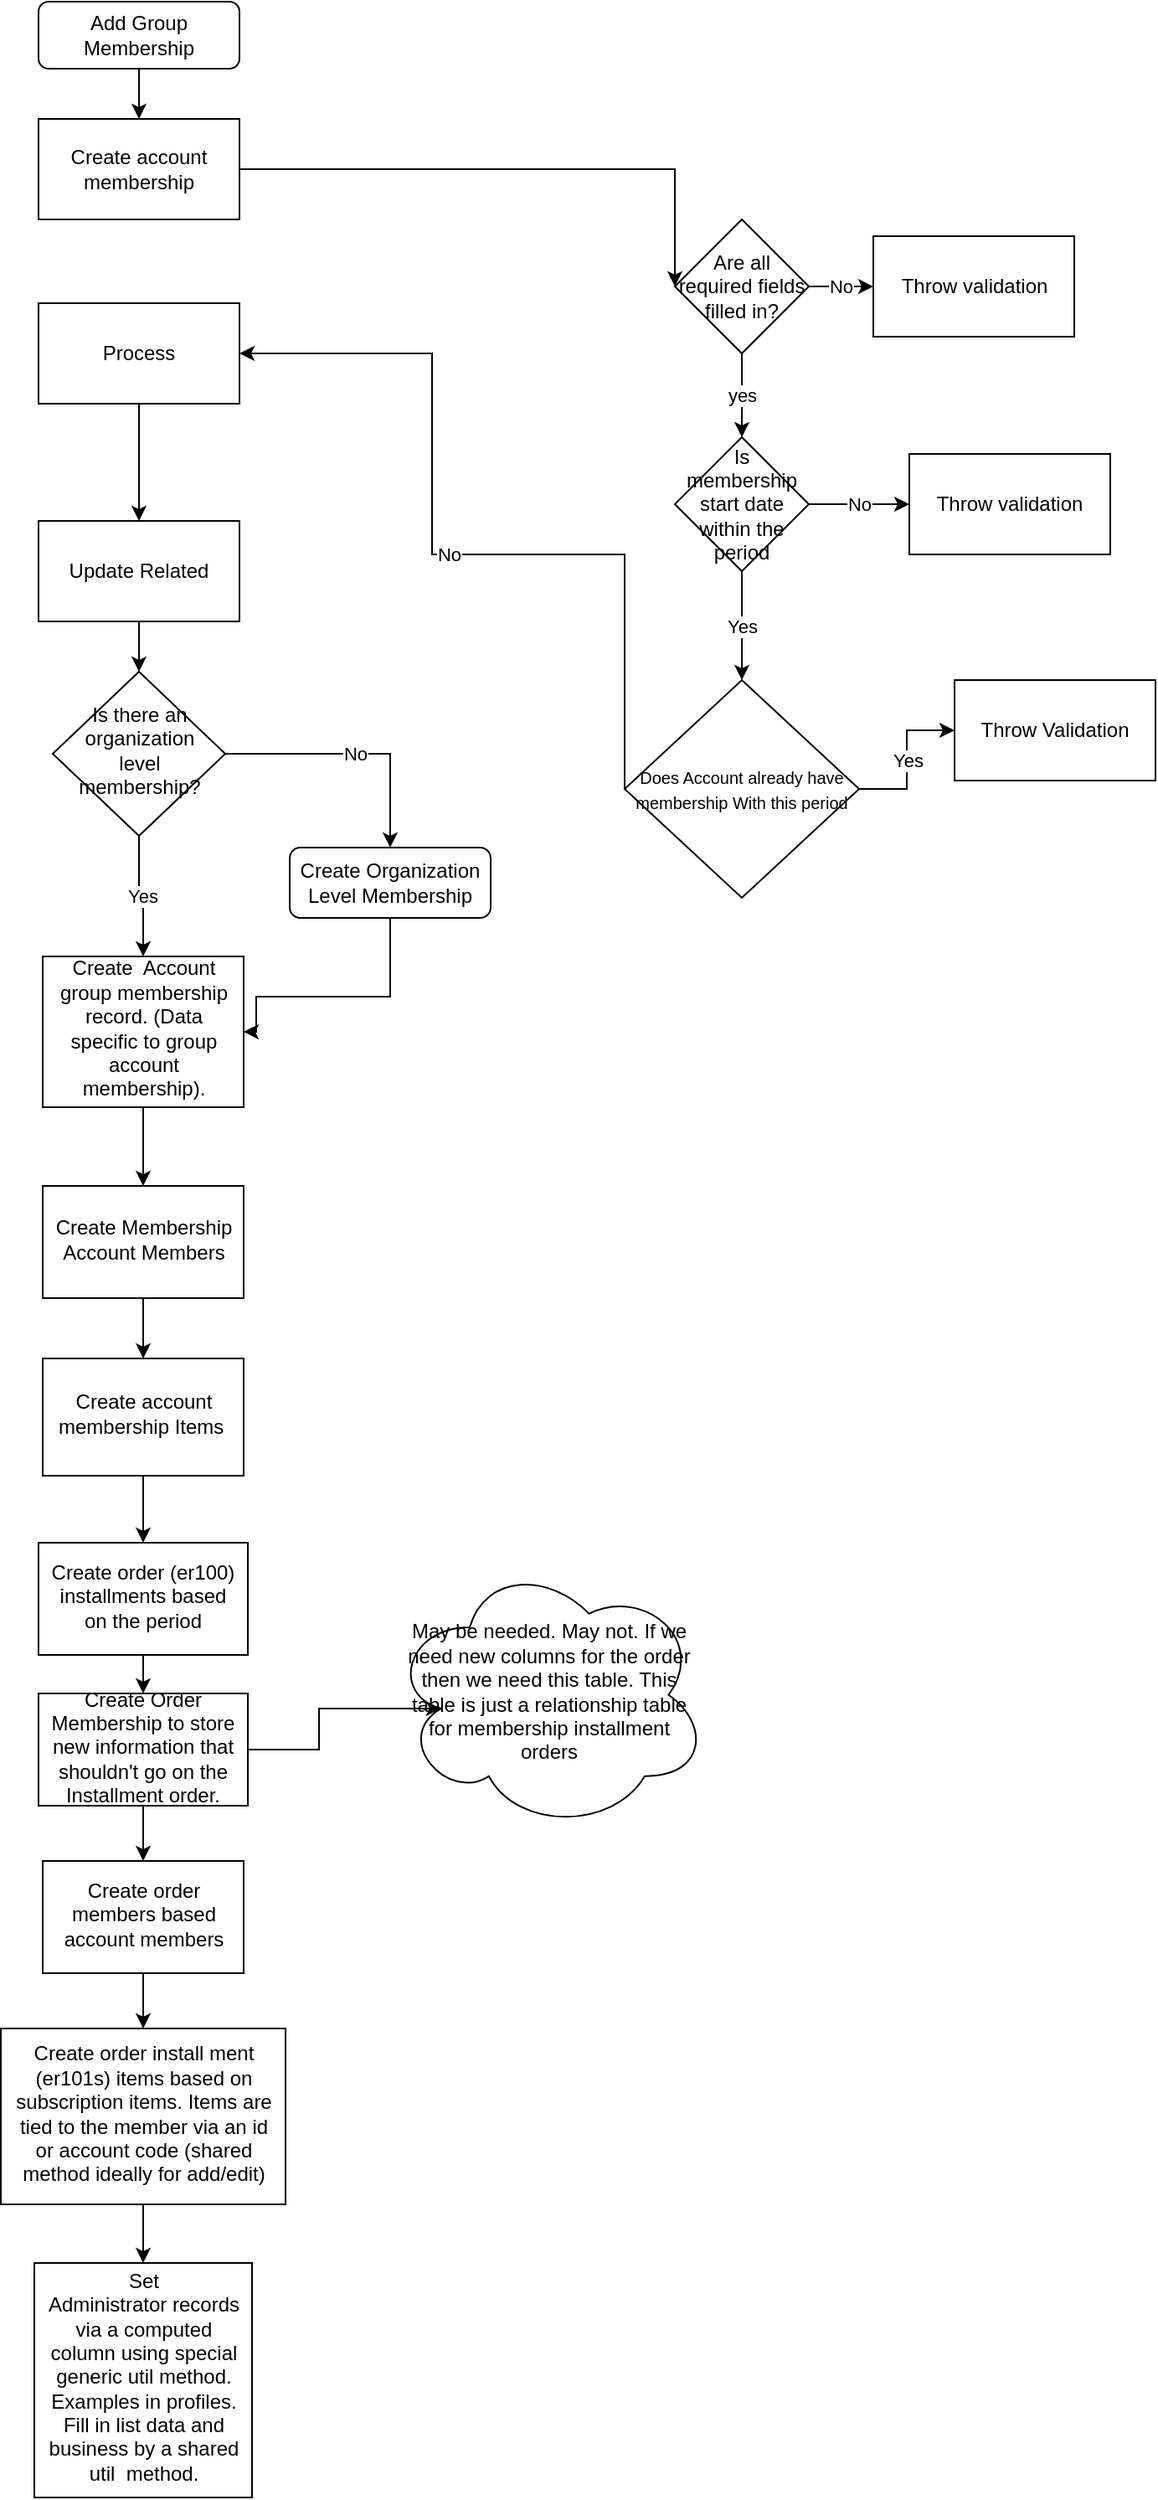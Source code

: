 <mxfile version="13.4.4" type="github">
  <diagram id="92FPEMcWyaeNn1LILrVb" name="Page-1">
    <mxGraphModel dx="1422" dy="762" grid="1" gridSize="10" guides="1" tooltips="1" connect="1" arrows="1" fold="1" page="1" pageScale="1" pageWidth="850" pageHeight="1100" math="0" shadow="0">
      <root>
        <mxCell id="0" />
        <mxCell id="1" parent="0" />
        <mxCell id="OdyiLV4z1GKjxeUZD-Sj-1" value="Add Group Membership" style="rounded=1;whiteSpace=wrap;html=1;fontSize=12;glass=0;strokeWidth=1;shadow=0;" vertex="1" parent="1">
          <mxGeometry x="160" y="80" width="120" height="40" as="geometry" />
        </mxCell>
        <mxCell id="OdyiLV4z1GKjxeUZD-Sj-2" value="" style="edgeStyle=orthogonalEdgeStyle;rounded=0;orthogonalLoop=1;jettySize=auto;html=1;entryX=1;entryY=0.5;entryDx=0;entryDy=0;exitX=0.5;exitY=1;exitDx=0;exitDy=0;" edge="1" parent="1" source="OdyiLV4z1GKjxeUZD-Sj-3" target="OdyiLV4z1GKjxeUZD-Sj-17">
          <mxGeometry relative="1" as="geometry">
            <mxPoint x="370" y="705.5" as="targetPoint" />
            <Array as="points">
              <mxPoint x="370" y="674" />
              <mxPoint x="290" y="674" />
            </Array>
            <mxPoint x="370" y="670" as="sourcePoint" />
          </mxGeometry>
        </mxCell>
        <mxCell id="OdyiLV4z1GKjxeUZD-Sj-3" value="Create Organization Level Membership" style="rounded=1;whiteSpace=wrap;html=1;fontSize=12;glass=0;strokeWidth=1;shadow=0;" vertex="1" parent="1">
          <mxGeometry x="310" y="585" width="120" height="42" as="geometry" />
        </mxCell>
        <mxCell id="OdyiLV4z1GKjxeUZD-Sj-4" value="" style="edgeStyle=orthogonalEdgeStyle;rounded=0;orthogonalLoop=1;jettySize=auto;html=1;entryX=0;entryY=0.5;entryDx=0;entryDy=0;" edge="1" parent="1" source="OdyiLV4z1GKjxeUZD-Sj-14" target="OdyiLV4z1GKjxeUZD-Sj-7">
          <mxGeometry relative="1" as="geometry">
            <mxPoint x="430" y="190" as="targetPoint" />
            <Array as="points">
              <mxPoint x="540" y="180" />
            </Array>
          </mxGeometry>
        </mxCell>
        <mxCell id="OdyiLV4z1GKjxeUZD-Sj-5" value="No" style="edgeStyle=orthogonalEdgeStyle;rounded=0;orthogonalLoop=1;jettySize=auto;html=1;" edge="1" parent="1" source="OdyiLV4z1GKjxeUZD-Sj-7" target="OdyiLV4z1GKjxeUZD-Sj-8">
          <mxGeometry relative="1" as="geometry" />
        </mxCell>
        <mxCell id="OdyiLV4z1GKjxeUZD-Sj-6" value="yes" style="edgeStyle=orthogonalEdgeStyle;rounded=0;orthogonalLoop=1;jettySize=auto;html=1;" edge="1" parent="1" source="OdyiLV4z1GKjxeUZD-Sj-7" target="OdyiLV4z1GKjxeUZD-Sj-29">
          <mxGeometry relative="1" as="geometry" />
        </mxCell>
        <mxCell id="OdyiLV4z1GKjxeUZD-Sj-7" value="Are all required fields filled in?" style="rhombus;whiteSpace=wrap;html=1;rounded=0;" vertex="1" parent="1">
          <mxGeometry x="540" y="210" width="80" height="80" as="geometry" />
        </mxCell>
        <mxCell id="OdyiLV4z1GKjxeUZD-Sj-8" value="Throw validation" style="whiteSpace=wrap;html=1;rounded=0;" vertex="1" parent="1">
          <mxGeometry x="658.5" y="220" width="120" height="60" as="geometry" />
        </mxCell>
        <mxCell id="OdyiLV4z1GKjxeUZD-Sj-9" value="" style="edgeStyle=orthogonalEdgeStyle;rounded=0;orthogonalLoop=1;jettySize=auto;html=1;exitX=0.5;exitY=1;exitDx=0;exitDy=0;" edge="1" parent="1" source="OdyiLV4z1GKjxeUZD-Sj-10" target="OdyiLV4z1GKjxeUZD-Sj-13">
          <mxGeometry relative="1" as="geometry">
            <mxPoint x="220" y="540" as="sourcePoint" />
          </mxGeometry>
        </mxCell>
        <mxCell id="OdyiLV4z1GKjxeUZD-Sj-10" value="Update Related" style="whiteSpace=wrap;html=1;rounded=0;" vertex="1" parent="1">
          <mxGeometry x="160" y="390" width="120" height="60" as="geometry" />
        </mxCell>
        <mxCell id="OdyiLV4z1GKjxeUZD-Sj-11" value="No" style="edgeStyle=orthogonalEdgeStyle;rounded=0;orthogonalLoop=1;jettySize=auto;html=1;entryX=0.5;entryY=0;entryDx=0;entryDy=0;" edge="1" parent="1" source="OdyiLV4z1GKjxeUZD-Sj-13" target="OdyiLV4z1GKjxeUZD-Sj-3">
          <mxGeometry relative="1" as="geometry">
            <mxPoint x="380" y="529" as="targetPoint" />
          </mxGeometry>
        </mxCell>
        <mxCell id="OdyiLV4z1GKjxeUZD-Sj-12" value="Yes" style="edgeStyle=orthogonalEdgeStyle;rounded=0;orthogonalLoop=1;jettySize=auto;html=1;" edge="1" parent="1" source="OdyiLV4z1GKjxeUZD-Sj-13" target="OdyiLV4z1GKjxeUZD-Sj-17">
          <mxGeometry relative="1" as="geometry" />
        </mxCell>
        <mxCell id="OdyiLV4z1GKjxeUZD-Sj-13" value="Is there an organization level membership?" style="rhombus;whiteSpace=wrap;html=1;shadow=0;fontFamily=Helvetica;fontSize=12;align=center;strokeWidth=1;spacing=6;spacingTop=-4;" vertex="1" parent="1">
          <mxGeometry x="168.5" y="480" width="103" height="98" as="geometry" />
        </mxCell>
        <mxCell id="OdyiLV4z1GKjxeUZD-Sj-14" value="Create account membership" style="rounded=0;whiteSpace=wrap;html=1;" vertex="1" parent="1">
          <mxGeometry x="160" y="150" width="120" height="60" as="geometry" />
        </mxCell>
        <mxCell id="OdyiLV4z1GKjxeUZD-Sj-15" value="" style="edgeStyle=orthogonalEdgeStyle;rounded=0;orthogonalLoop=1;jettySize=auto;html=1;" edge="1" parent="1" source="OdyiLV4z1GKjxeUZD-Sj-1" target="OdyiLV4z1GKjxeUZD-Sj-14">
          <mxGeometry relative="1" as="geometry">
            <mxPoint x="220" y="120" as="sourcePoint" />
            <mxPoint x="220" y="200" as="targetPoint" />
          </mxGeometry>
        </mxCell>
        <mxCell id="OdyiLV4z1GKjxeUZD-Sj-47" value="" style="edgeStyle=orthogonalEdgeStyle;rounded=0;orthogonalLoop=1;jettySize=auto;html=1;" edge="1" parent="1" source="OdyiLV4z1GKjxeUZD-Sj-17" target="OdyiLV4z1GKjxeUZD-Sj-46">
          <mxGeometry relative="1" as="geometry" />
        </mxCell>
        <mxCell id="OdyiLV4z1GKjxeUZD-Sj-17" value="Create&amp;nbsp; Account group membership record. (Data specific to group account membership)." style="whiteSpace=wrap;html=1;shadow=0;strokeWidth=1;spacing=6;spacingTop=-4;" vertex="1" parent="1">
          <mxGeometry x="162.5" y="650" width="120" height="90" as="geometry" />
        </mxCell>
        <mxCell id="OdyiLV4z1GKjxeUZD-Sj-18" value="" style="edgeStyle=orthogonalEdgeStyle;rounded=0;orthogonalLoop=1;jettySize=auto;html=1;" edge="1" parent="1" source="OdyiLV4z1GKjxeUZD-Sj-19" target="OdyiLV4z1GKjxeUZD-Sj-22">
          <mxGeometry relative="1" as="geometry" />
        </mxCell>
        <mxCell id="OdyiLV4z1GKjxeUZD-Sj-19" value="Create account membership Items&amp;nbsp;" style="whiteSpace=wrap;html=1;shadow=0;strokeWidth=1;spacing=6;spacingTop=-4;" vertex="1" parent="1">
          <mxGeometry x="162.5" y="890" width="120" height="70" as="geometry" />
        </mxCell>
        <mxCell id="OdyiLV4z1GKjxeUZD-Sj-20" value="" style="edgeStyle=orthogonalEdgeStyle;rounded=0;orthogonalLoop=1;jettySize=auto;html=1;" edge="1" parent="1" source="OdyiLV4z1GKjxeUZD-Sj-25" target="OdyiLV4z1GKjxeUZD-Sj-24">
          <mxGeometry relative="1" as="geometry" />
        </mxCell>
        <mxCell id="OdyiLV4z1GKjxeUZD-Sj-21" value="" style="edgeStyle=orthogonalEdgeStyle;rounded=0;orthogonalLoop=1;jettySize=auto;html=1;" edge="1" parent="1" source="OdyiLV4z1GKjxeUZD-Sj-22" target="OdyiLV4z1GKjxeUZD-Sj-39">
          <mxGeometry relative="1" as="geometry" />
        </mxCell>
        <mxCell id="OdyiLV4z1GKjxeUZD-Sj-22" value="Create order (er100) installments based on the period" style="whiteSpace=wrap;html=1;shadow=0;strokeWidth=1;spacing=6;spacingTop=-4;" vertex="1" parent="1">
          <mxGeometry x="160" y="1000" width="125" height="67" as="geometry" />
        </mxCell>
        <mxCell id="OdyiLV4z1GKjxeUZD-Sj-23" value="" style="edgeStyle=orthogonalEdgeStyle;rounded=0;orthogonalLoop=1;jettySize=auto;html=1;" edge="1" parent="1" source="OdyiLV4z1GKjxeUZD-Sj-24" target="OdyiLV4z1GKjxeUZD-Sj-33">
          <mxGeometry relative="1" as="geometry" />
        </mxCell>
        <mxCell id="OdyiLV4z1GKjxeUZD-Sj-24" value="Create order install ment (er101s) items based on subscription items. Items are tied to the member via an id or account code (shared method ideally for add/edit)" style="whiteSpace=wrap;html=1;shadow=0;strokeWidth=1;spacing=6;spacingTop=-4;" vertex="1" parent="1">
          <mxGeometry x="137.5" y="1290" width="170" height="105" as="geometry" />
        </mxCell>
        <mxCell id="OdyiLV4z1GKjxeUZD-Sj-25" value="Create order members based account members" style="whiteSpace=wrap;html=1;shadow=0;strokeWidth=1;spacing=6;spacingTop=-4;" vertex="1" parent="1">
          <mxGeometry x="162.5" y="1190" width="120" height="67" as="geometry" />
        </mxCell>
        <mxCell id="OdyiLV4z1GKjxeUZD-Sj-26" value="No" style="edgeStyle=orthogonalEdgeStyle;rounded=0;orthogonalLoop=1;jettySize=auto;html=1;" edge="1" parent="1" source="OdyiLV4z1GKjxeUZD-Sj-29" target="OdyiLV4z1GKjxeUZD-Sj-30">
          <mxGeometry relative="1" as="geometry" />
        </mxCell>
        <mxCell id="OdyiLV4z1GKjxeUZD-Sj-27" value="No" style="edgeStyle=orthogonalEdgeStyle;rounded=0;orthogonalLoop=1;jettySize=auto;html=1;entryX=1;entryY=0.5;entryDx=0;entryDy=0;exitX=0;exitY=0.5;exitDx=0;exitDy=0;" edge="1" parent="1" source="OdyiLV4z1GKjxeUZD-Sj-35" target="OdyiLV4z1GKjxeUZD-Sj-32">
          <mxGeometry relative="1" as="geometry">
            <mxPoint x="470" y="510" as="targetPoint" />
            <mxPoint x="530" y="540" as="sourcePoint" />
            <Array as="points">
              <mxPoint x="510" y="410" />
              <mxPoint x="395" y="410" />
              <mxPoint x="395" y="290" />
            </Array>
          </mxGeometry>
        </mxCell>
        <mxCell id="OdyiLV4z1GKjxeUZD-Sj-28" value="Yes" style="edgeStyle=orthogonalEdgeStyle;rounded=0;orthogonalLoop=1;jettySize=auto;html=1;" edge="1" parent="1" source="OdyiLV4z1GKjxeUZD-Sj-29" target="OdyiLV4z1GKjxeUZD-Sj-35">
          <mxGeometry relative="1" as="geometry" />
        </mxCell>
        <mxCell id="OdyiLV4z1GKjxeUZD-Sj-29" value="Is membership start date within the period" style="rhombus;whiteSpace=wrap;html=1;rounded=0;" vertex="1" parent="1">
          <mxGeometry x="540" y="340" width="80" height="80" as="geometry" />
        </mxCell>
        <mxCell id="OdyiLV4z1GKjxeUZD-Sj-30" value="&lt;span&gt;Throw validation&lt;/span&gt;" style="whiteSpace=wrap;html=1;rounded=0;" vertex="1" parent="1">
          <mxGeometry x="680" y="350" width="120" height="60" as="geometry" />
        </mxCell>
        <mxCell id="OdyiLV4z1GKjxeUZD-Sj-31" value="" style="edgeStyle=orthogonalEdgeStyle;rounded=0;orthogonalLoop=1;jettySize=auto;html=1;entryX=0.5;entryY=0;entryDx=0;entryDy=0;" edge="1" parent="1" source="OdyiLV4z1GKjxeUZD-Sj-32" target="OdyiLV4z1GKjxeUZD-Sj-10">
          <mxGeometry relative="1" as="geometry">
            <mxPoint x="220" y="580" as="targetPoint" />
          </mxGeometry>
        </mxCell>
        <mxCell id="OdyiLV4z1GKjxeUZD-Sj-32" value="Process" style="whiteSpace=wrap;html=1;rounded=0;" vertex="1" parent="1">
          <mxGeometry x="160" y="260" width="120" height="60" as="geometry" />
        </mxCell>
        <mxCell id="OdyiLV4z1GKjxeUZD-Sj-33" value="Set&lt;br&gt;Administrator records via a computed column using special generic util method. Examples in profiles. Fill in list data and business by a shared util&amp;nbsp; method." style="whiteSpace=wrap;html=1;shadow=0;strokeWidth=1;spacing=6;spacingTop=-4;" vertex="1" parent="1">
          <mxGeometry x="157.5" y="1430" width="130" height="140" as="geometry" />
        </mxCell>
        <mxCell id="OdyiLV4z1GKjxeUZD-Sj-34" value="Yes" style="edgeStyle=orthogonalEdgeStyle;rounded=0;orthogonalLoop=1;jettySize=auto;html=1;" edge="1" parent="1" source="OdyiLV4z1GKjxeUZD-Sj-35" target="OdyiLV4z1GKjxeUZD-Sj-36">
          <mxGeometry relative="1" as="geometry" />
        </mxCell>
        <mxCell id="OdyiLV4z1GKjxeUZD-Sj-35" value="&lt;font style=&quot;font-size: 10px&quot;&gt;Does Account already have membership With this period&lt;/font&gt;" style="rhombus;whiteSpace=wrap;html=1;rounded=0;" vertex="1" parent="1">
          <mxGeometry x="510" y="485" width="140" height="130" as="geometry" />
        </mxCell>
        <mxCell id="OdyiLV4z1GKjxeUZD-Sj-36" value="Throw Validation" style="whiteSpace=wrap;html=1;rounded=0;" vertex="1" parent="1">
          <mxGeometry x="707" y="485" width="120" height="60" as="geometry" />
        </mxCell>
        <mxCell id="OdyiLV4z1GKjxeUZD-Sj-37" value="" style="edgeStyle=orthogonalEdgeStyle;rounded=0;orthogonalLoop=1;jettySize=auto;html=1;entryX=0.5;entryY=0;entryDx=0;entryDy=0;" edge="1" parent="1" source="OdyiLV4z1GKjxeUZD-Sj-39" target="OdyiLV4z1GKjxeUZD-Sj-25">
          <mxGeometry relative="1" as="geometry">
            <mxPoint x="215" y="1237" as="targetPoint" />
          </mxGeometry>
        </mxCell>
        <mxCell id="OdyiLV4z1GKjxeUZD-Sj-38" value="" style="edgeStyle=orthogonalEdgeStyle;rounded=0;orthogonalLoop=1;jettySize=auto;html=1;entryX=0.16;entryY=0.55;entryDx=0;entryDy=0;entryPerimeter=0;" edge="1" parent="1" source="OdyiLV4z1GKjxeUZD-Sj-39" target="OdyiLV4z1GKjxeUZD-Sj-40">
          <mxGeometry relative="1" as="geometry">
            <mxPoint x="355.0" y="1123.5" as="targetPoint" />
          </mxGeometry>
        </mxCell>
        <mxCell id="OdyiLV4z1GKjxeUZD-Sj-39" value="Create Order Membership to store new information that shouldn&#39;t go on the Installment order." style="whiteSpace=wrap;html=1;shadow=0;strokeWidth=1;spacing=6;spacingTop=-4;" vertex="1" parent="1">
          <mxGeometry x="160" y="1090" width="125" height="67" as="geometry" />
        </mxCell>
        <mxCell id="OdyiLV4z1GKjxeUZD-Sj-40" value="May be needed. May not. If we need new columns for the order then we need this table. This table is just a relationship table for membership installment orders" style="ellipse;shape=cloud;whiteSpace=wrap;html=1;shadow=0;strokeWidth=1;spacing=6;spacingTop=-4;" vertex="1" parent="1">
          <mxGeometry x="370" y="1010.0" width="190" height="161.75" as="geometry" />
        </mxCell>
        <mxCell id="OdyiLV4z1GKjxeUZD-Sj-48" style="edgeStyle=orthogonalEdgeStyle;rounded=0;orthogonalLoop=1;jettySize=auto;html=1;entryX=0.5;entryY=0;entryDx=0;entryDy=0;" edge="1" parent="1" source="OdyiLV4z1GKjxeUZD-Sj-46" target="OdyiLV4z1GKjxeUZD-Sj-19">
          <mxGeometry relative="1" as="geometry" />
        </mxCell>
        <mxCell id="OdyiLV4z1GKjxeUZD-Sj-46" value="Create Membership Account Members" style="whiteSpace=wrap;html=1;shadow=0;strokeWidth=1;spacing=6;spacingTop=-4;" vertex="1" parent="1">
          <mxGeometry x="162.5" y="787" width="120" height="67" as="geometry" />
        </mxCell>
      </root>
    </mxGraphModel>
  </diagram>
</mxfile>
